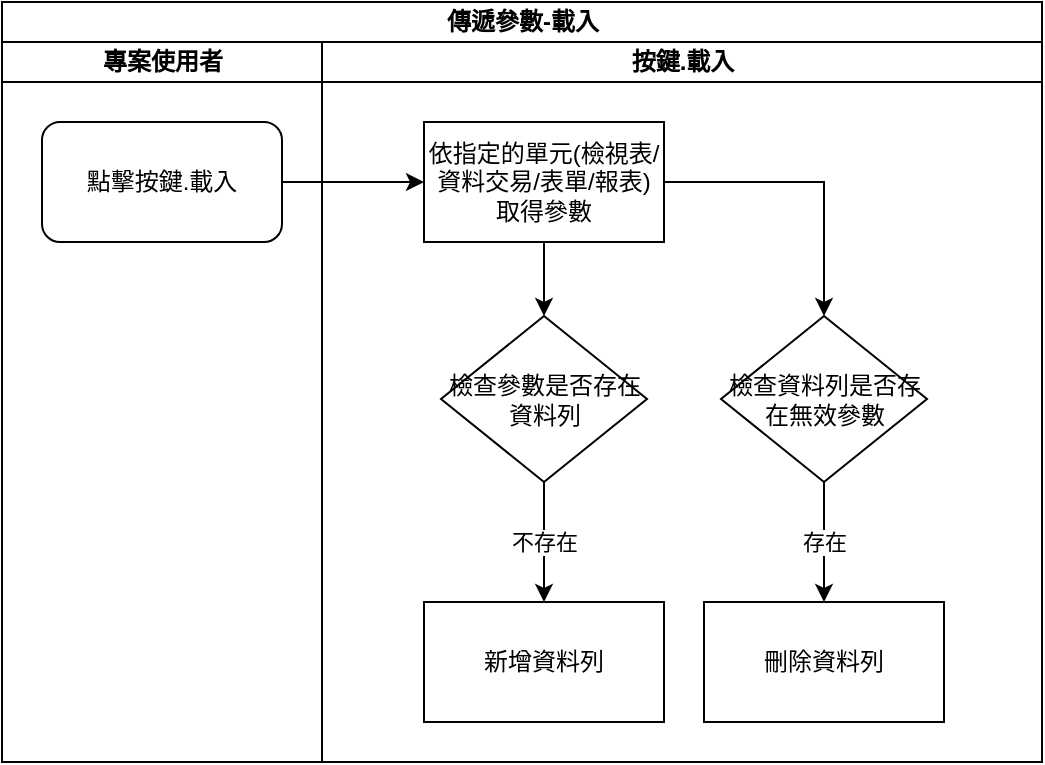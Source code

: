 <mxfile version="13.6.2" type="device" pages="3"><diagram id="w9VdWJhjEqS_NwX2x48B" name="載入"><mxGraphModel dx="1138" dy="658" grid="0" gridSize="10" guides="1" tooltips="1" connect="1" arrows="1" fold="0" page="0" pageScale="1" pageWidth="827" pageHeight="1169" math="0" shadow="0"><root><mxCell id="0"/><mxCell id="1" parent="0"/><mxCell id="ciPsangEKolDbDrVbXG1-1" value="傳遞參數-載入" style="swimlane;html=1;childLayout=stackLayout;resizeParent=1;resizeParentMax=0;startSize=20;" vertex="1" parent="1"><mxGeometry x="40" y="40" width="520" height="380" as="geometry"><mxRectangle x="40" y="40" width="91" height="20" as="alternateBounds"/></mxGeometry></mxCell><mxCell id="ciPsangEKolDbDrVbXG1-2" value="專案使用者" style="swimlane;html=1;startSize=20;" vertex="1" parent="ciPsangEKolDbDrVbXG1-1"><mxGeometry y="20" width="160" height="360" as="geometry"/></mxCell><mxCell id="ciPsangEKolDbDrVbXG1-3" value="點擊按鍵.載入" style="rounded=1;whiteSpace=wrap;html=1;" vertex="1" parent="ciPsangEKolDbDrVbXG1-2"><mxGeometry x="20" y="40" width="120" height="60" as="geometry"/></mxCell><mxCell id="ciPsangEKolDbDrVbXG1-4" value="按鍵.載入" style="swimlane;html=1;startSize=20;" vertex="1" parent="ciPsangEKolDbDrVbXG1-1"><mxGeometry x="160" y="20" width="360" height="360" as="geometry"/></mxCell><mxCell id="ciPsangEKolDbDrVbXG1-11" style="edgeStyle=orthogonalEdgeStyle;rounded=0;orthogonalLoop=1;jettySize=auto;html=1;entryX=0.5;entryY=0;entryDx=0;entryDy=0;" edge="1" parent="ciPsangEKolDbDrVbXG1-4" source="ciPsangEKolDbDrVbXG1-6" target="ciPsangEKolDbDrVbXG1-7"><mxGeometry relative="1" as="geometry"/></mxCell><mxCell id="ciPsangEKolDbDrVbXG1-12" style="edgeStyle=orthogonalEdgeStyle;rounded=0;orthogonalLoop=1;jettySize=auto;html=1;exitX=1;exitY=0.5;exitDx=0;exitDy=0;entryX=0.5;entryY=0;entryDx=0;entryDy=0;" edge="1" parent="ciPsangEKolDbDrVbXG1-4" source="ciPsangEKolDbDrVbXG1-6" target="ciPsangEKolDbDrVbXG1-9"><mxGeometry relative="1" as="geometry"/></mxCell><mxCell id="ciPsangEKolDbDrVbXG1-6" value="依指定的單元(檢視表/資料交易/表單/報表)取得參數" style="rounded=0;whiteSpace=wrap;html=1;" vertex="1" parent="ciPsangEKolDbDrVbXG1-4"><mxGeometry x="51" y="40" width="120" height="60" as="geometry"/></mxCell><mxCell id="ciPsangEKolDbDrVbXG1-13" value="不存在" style="edgeStyle=orthogonalEdgeStyle;rounded=0;orthogonalLoop=1;jettySize=auto;html=1;exitX=0.5;exitY=1;exitDx=0;exitDy=0;entryX=0.5;entryY=0;entryDx=0;entryDy=0;" edge="1" parent="ciPsangEKolDbDrVbXG1-4" source="ciPsangEKolDbDrVbXG1-7" target="ciPsangEKolDbDrVbXG1-5"><mxGeometry relative="1" as="geometry"/></mxCell><mxCell id="ciPsangEKolDbDrVbXG1-7" value="檢查參數是否存在資料列" style="rhombus;whiteSpace=wrap;html=1;" vertex="1" parent="ciPsangEKolDbDrVbXG1-4"><mxGeometry x="59.5" y="137" width="103" height="83" as="geometry"/></mxCell><mxCell id="ciPsangEKolDbDrVbXG1-5" value="新增資料列" style="rounded=0;whiteSpace=wrap;html=1;" vertex="1" parent="ciPsangEKolDbDrVbXG1-4"><mxGeometry x="51" y="280" width="120" height="60" as="geometry"/></mxCell><mxCell id="ciPsangEKolDbDrVbXG1-14" value="存在" style="edgeStyle=orthogonalEdgeStyle;rounded=0;orthogonalLoop=1;jettySize=auto;html=1;exitX=0.5;exitY=1;exitDx=0;exitDy=0;entryX=0.5;entryY=0;entryDx=0;entryDy=0;" edge="1" parent="ciPsangEKolDbDrVbXG1-4" source="ciPsangEKolDbDrVbXG1-9" target="ciPsangEKolDbDrVbXG1-8"><mxGeometry relative="1" as="geometry"/></mxCell><mxCell id="ciPsangEKolDbDrVbXG1-9" value="檢查資料列是否存在無效參數" style="rhombus;whiteSpace=wrap;html=1;" vertex="1" parent="ciPsangEKolDbDrVbXG1-4"><mxGeometry x="199.5" y="137" width="103" height="83" as="geometry"/></mxCell><mxCell id="ciPsangEKolDbDrVbXG1-8" value="刪除資料列" style="rounded=0;whiteSpace=wrap;html=1;" vertex="1" parent="ciPsangEKolDbDrVbXG1-4"><mxGeometry x="191" y="280" width="120" height="60" as="geometry"/></mxCell><mxCell id="ciPsangEKolDbDrVbXG1-10" style="edgeStyle=orthogonalEdgeStyle;rounded=0;orthogonalLoop=1;jettySize=auto;html=1;exitX=1;exitY=0.5;exitDx=0;exitDy=0;entryX=0;entryY=0.5;entryDx=0;entryDy=0;" edge="1" parent="ciPsangEKolDbDrVbXG1-1" source="ciPsangEKolDbDrVbXG1-3" target="ciPsangEKolDbDrVbXG1-6"><mxGeometry relative="1" as="geometry"/></mxCell></root></mxGraphModel></diagram><diagram id="94JBlZmpoZGZ3Ij-YO5B" name="給值類型"><mxGraphModel dx="1138" dy="658" grid="0" gridSize="10" guides="1" tooltips="1" connect="1" arrows="1" fold="0" page="1" pageScale="1" pageWidth="827" pageHeight="1169" math="0" shadow="0"><root><mxCell id="mQ6Kfoh2RNM-0dKh4EP2-0"/><mxCell id="mQ6Kfoh2RNM-0dKh4EP2-1" parent="mQ6Kfoh2RNM-0dKh4EP2-0"/><mxCell id="Sf4AqQfpVcBEzq0u83we-0" value="傳遞參數-給值類型" style="swimlane;html=1;childLayout=stackLayout;resizeParent=1;resizeParentMax=0;startSize=20;" vertex="1" parent="mQ6Kfoh2RNM-0dKh4EP2-1"><mxGeometry x="40" y="40" width="358" height="145" as="geometry"/></mxCell><mxCell id="Sf4AqQfpVcBEzq0u83we-1" value="專案使用者" style="swimlane;html=1;startSize=20;" vertex="1" parent="Sf4AqQfpVcBEzq0u83we-0"><mxGeometry y="20" width="160" height="125" as="geometry"/></mxCell><mxCell id="Sf4AqQfpVcBEzq0u83we-2" value="切換給值類型選項" style="rounded=1;whiteSpace=wrap;html=1;" vertex="1" parent="Sf4AqQfpVcBEzq0u83we-1"><mxGeometry x="20" y="40" width="120" height="60" as="geometry"/></mxCell><mxCell id="Sf4AqQfpVcBEzq0u83we-3" value="&lt;span style=&quot;font-weight: 400&quot;&gt;欄位.給值類型&lt;/span&gt;" style="swimlane;html=1;startSize=20;" vertex="1" parent="Sf4AqQfpVcBEzq0u83we-0"><mxGeometry x="160" y="20" width="198" height="125" as="geometry"/></mxCell><mxCell id="Sf4AqQfpVcBEzq0u83we-4" value="清除並重顯給值內容" style="rounded=0;whiteSpace=wrap;html=1;" vertex="1" parent="Sf4AqQfpVcBEzq0u83we-3"><mxGeometry x="51" y="40" width="120" height="60" as="geometry"/></mxCell><mxCell id="Sf4AqQfpVcBEzq0u83we-5" style="edgeStyle=orthogonalEdgeStyle;rounded=0;orthogonalLoop=1;jettySize=auto;html=1;exitX=1;exitY=0.5;exitDx=0;exitDy=0;entryX=0;entryY=0.5;entryDx=0;entryDy=0;" edge="1" parent="Sf4AqQfpVcBEzq0u83we-0" source="Sf4AqQfpVcBEzq0u83we-2" target="Sf4AqQfpVcBEzq0u83we-4"><mxGeometry relative="1" as="geometry"/></mxCell></root></mxGraphModel></diagram><diagram id="l2eeJ-Yqu05Z2WRvNM3Y" name="儲存"><mxGraphModel dx="1138" dy="658" grid="0" gridSize="10" guides="1" tooltips="1" connect="1" arrows="1" fold="0" page="1" pageScale="1" pageWidth="827" pageHeight="1169" math="0" shadow="0"><root><mxCell id="gnK5-I-e0Wijn1Az0c_z-0"/><mxCell id="gnK5-I-e0Wijn1Az0c_z-1" parent="gnK5-I-e0Wijn1Az0c_z-0"/><mxCell id="gnK5-I-e0Wijn1Az0c_z-2" value="&lt;span style=&quot;background-color: rgb(255 , 255 , 255)&quot;&gt;傳遞參數-儲存&lt;/span&gt;" style="swimlane;html=1;childLayout=stackLayout;resizeParent=1;resizeParentMax=0;startSize=20;" vertex="1" parent="gnK5-I-e0Wijn1Az0c_z-1"><mxGeometry x="40" y="40" width="358" height="140" as="geometry"/></mxCell><mxCell id="gnK5-I-e0Wijn1Az0c_z-3" value="專案使用者" style="swimlane;html=1;startSize=20;" vertex="1" parent="gnK5-I-e0Wijn1Az0c_z-2"><mxGeometry y="20" width="160" height="120" as="geometry"/></mxCell><mxCell id="gnK5-I-e0Wijn1Az0c_z-4" value="點擊按鍵.&lt;span style=&quot;font-weight: 700 ; background-color: rgb(255 , 255 , 255)&quot;&gt;儲存&lt;/span&gt;" style="rounded=1;whiteSpace=wrap;html=1;" vertex="1" parent="gnK5-I-e0Wijn1Az0c_z-3"><mxGeometry x="20" y="40" width="120" height="60" as="geometry"/></mxCell><mxCell id="gnK5-I-e0Wijn1Az0c_z-5" value="按鍵.&lt;span style=&quot;background-color: rgb(255 , 255 , 255)&quot;&gt;儲存&lt;/span&gt;" style="swimlane;html=1;startSize=20;" vertex="1" parent="gnK5-I-e0Wijn1Az0c_z-2"><mxGeometry x="160" y="20" width="198" height="120" as="geometry"/></mxCell><mxCell id="gnK5-I-e0Wijn1Az0c_z-6" value="將資料存回, 關閉單據, 並顯示提示訊息" style="rounded=0;whiteSpace=wrap;html=1;" vertex="1" parent="gnK5-I-e0Wijn1Az0c_z-5"><mxGeometry x="51" y="40" width="120" height="60" as="geometry"/></mxCell><mxCell id="gnK5-I-e0Wijn1Az0c_z-7" style="edgeStyle=orthogonalEdgeStyle;rounded=0;orthogonalLoop=1;jettySize=auto;html=1;exitX=1;exitY=0.5;exitDx=0;exitDy=0;entryX=0;entryY=0.5;entryDx=0;entryDy=0;" edge="1" parent="gnK5-I-e0Wijn1Az0c_z-2" source="gnK5-I-e0Wijn1Az0c_z-4" target="gnK5-I-e0Wijn1Az0c_z-6"><mxGeometry relative="1" as="geometry"/></mxCell></root></mxGraphModel></diagram></mxfile>